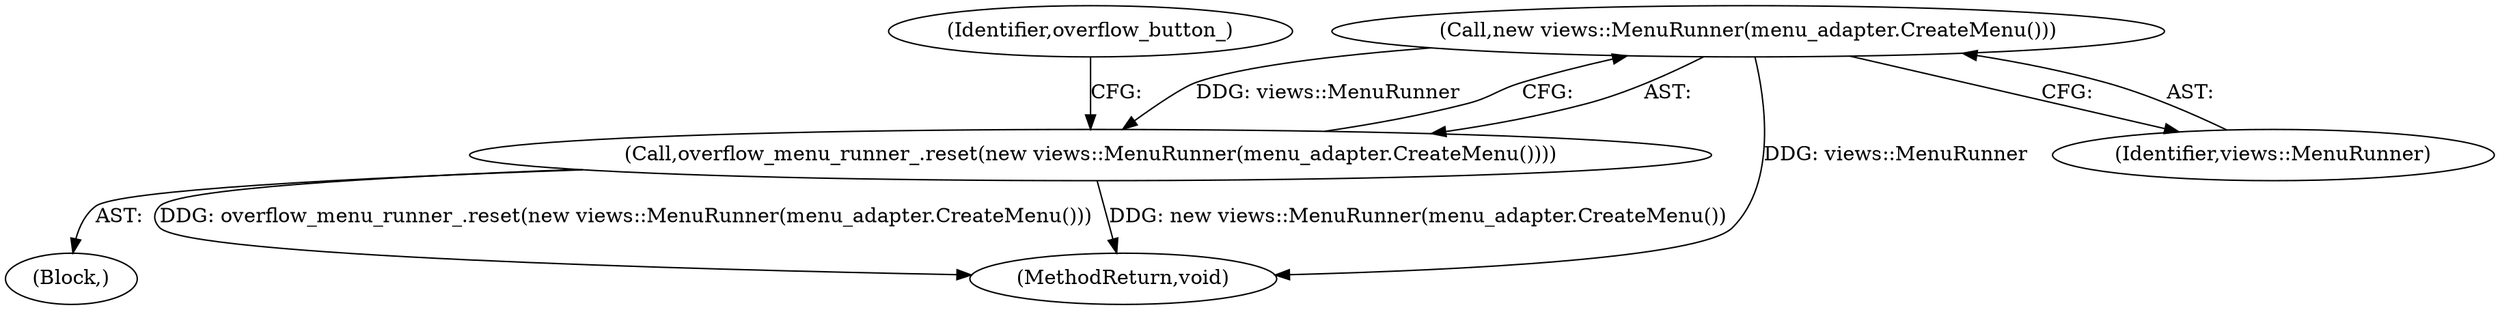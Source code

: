 digraph "1_Chrome_3475f5e448ddf5e48888f3d0563245cc46e3c98b_8@del" {
"1000136" [label="(Call,new views::MenuRunner(menu_adapter.CreateMenu()))"];
"1000135" [label="(Call,overflow_menu_runner_.reset(new views::MenuRunner(menu_adapter.CreateMenu())))"];
"1000136" [label="(Call,new views::MenuRunner(menu_adapter.CreateMenu()))"];
"1000135" [label="(Call,overflow_menu_runner_.reset(new views::MenuRunner(menu_adapter.CreateMenu())))"];
"1000185" [label="(MethodReturn,void)"];
"1000141" [label="(Identifier,overflow_button_)"];
"1000137" [label="(Identifier,views::MenuRunner)"];
"1000102" [label="(Block,)"];
"1000136" -> "1000135"  [label="AST: "];
"1000136" -> "1000137"  [label="CFG: "];
"1000137" -> "1000136"  [label="AST: "];
"1000135" -> "1000136"  [label="CFG: "];
"1000136" -> "1000185"  [label="DDG: views::MenuRunner"];
"1000136" -> "1000135"  [label="DDG: views::MenuRunner"];
"1000135" -> "1000102"  [label="AST: "];
"1000141" -> "1000135"  [label="CFG: "];
"1000135" -> "1000185"  [label="DDG: overflow_menu_runner_.reset(new views::MenuRunner(menu_adapter.CreateMenu()))"];
"1000135" -> "1000185"  [label="DDG: new views::MenuRunner(menu_adapter.CreateMenu())"];
}
